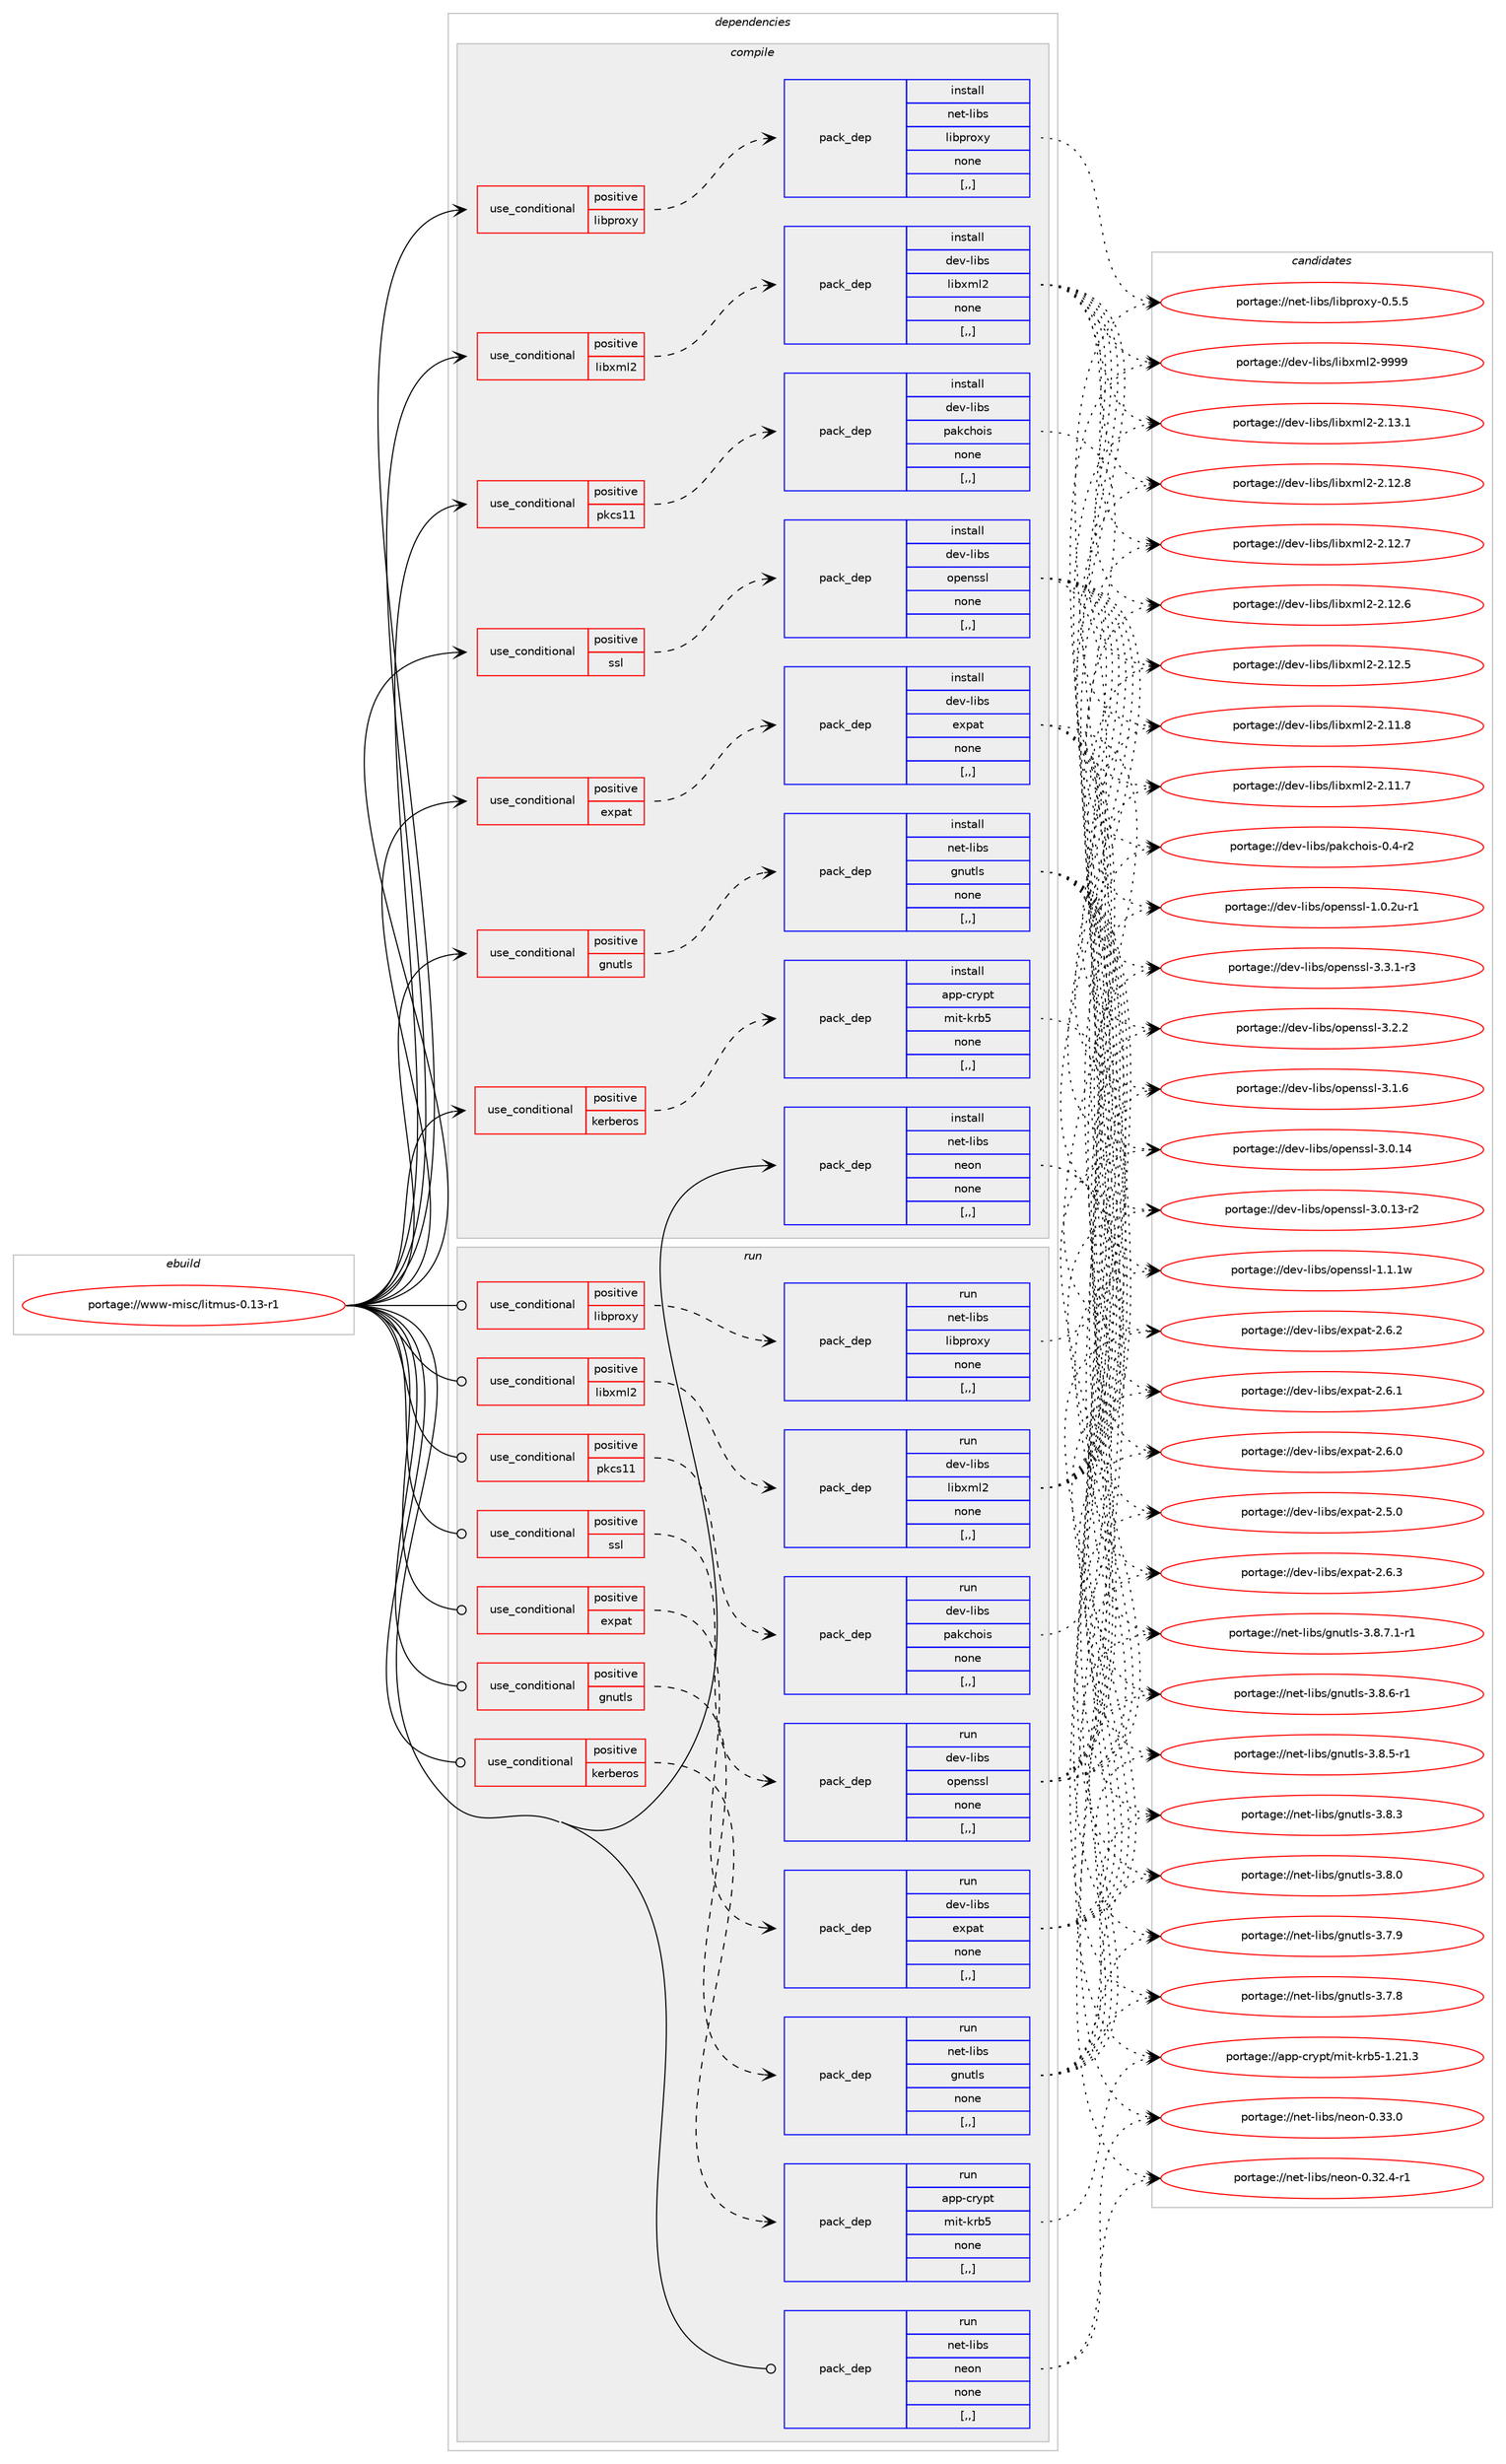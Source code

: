 digraph prolog {

# *************
# Graph options
# *************

newrank=true;
concentrate=true;
compound=true;
graph [rankdir=LR,fontname=Helvetica,fontsize=10,ranksep=1.5];#, ranksep=2.5, nodesep=0.2];
edge  [arrowhead=vee];
node  [fontname=Helvetica,fontsize=10];

# **********
# The ebuild
# **********

subgraph cluster_leftcol {
color=gray;
label=<<i>ebuild</i>>;
id [label="portage://www-misc/litmus-0.13-r1", color=red, width=4, href="../www-misc/litmus-0.13-r1.svg"];
}

# ****************
# The dependencies
# ****************

subgraph cluster_midcol {
color=gray;
label=<<i>dependencies</i>>;
subgraph cluster_compile {
fillcolor="#eeeeee";
style=filled;
label=<<i>compile</i>>;
subgraph cond254976 {
dependency964466 [label=<<TABLE BORDER="0" CELLBORDER="1" CELLSPACING="0" CELLPADDING="4"><TR><TD ROWSPAN="3" CELLPADDING="10">use_conditional</TD></TR><TR><TD>positive</TD></TR><TR><TD>expat</TD></TR></TABLE>>, shape=none, color=red];
subgraph pack702385 {
dependency964467 [label=<<TABLE BORDER="0" CELLBORDER="1" CELLSPACING="0" CELLPADDING="4" WIDTH="220"><TR><TD ROWSPAN="6" CELLPADDING="30">pack_dep</TD></TR><TR><TD WIDTH="110">install</TD></TR><TR><TD>dev-libs</TD></TR><TR><TD>expat</TD></TR><TR><TD>none</TD></TR><TR><TD>[,,]</TD></TR></TABLE>>, shape=none, color=blue];
}
dependency964466:e -> dependency964467:w [weight=20,style="dashed",arrowhead="vee"];
}
id:e -> dependency964466:w [weight=20,style="solid",arrowhead="vee"];
subgraph cond254977 {
dependency964468 [label=<<TABLE BORDER="0" CELLBORDER="1" CELLSPACING="0" CELLPADDING="4"><TR><TD ROWSPAN="3" CELLPADDING="10">use_conditional</TD></TR><TR><TD>positive</TD></TR><TR><TD>gnutls</TD></TR></TABLE>>, shape=none, color=red];
subgraph pack702386 {
dependency964469 [label=<<TABLE BORDER="0" CELLBORDER="1" CELLSPACING="0" CELLPADDING="4" WIDTH="220"><TR><TD ROWSPAN="6" CELLPADDING="30">pack_dep</TD></TR><TR><TD WIDTH="110">install</TD></TR><TR><TD>net-libs</TD></TR><TR><TD>gnutls</TD></TR><TR><TD>none</TD></TR><TR><TD>[,,]</TD></TR></TABLE>>, shape=none, color=blue];
}
dependency964468:e -> dependency964469:w [weight=20,style="dashed",arrowhead="vee"];
}
id:e -> dependency964468:w [weight=20,style="solid",arrowhead="vee"];
subgraph cond254978 {
dependency964470 [label=<<TABLE BORDER="0" CELLBORDER="1" CELLSPACING="0" CELLPADDING="4"><TR><TD ROWSPAN="3" CELLPADDING="10">use_conditional</TD></TR><TR><TD>positive</TD></TR><TR><TD>kerberos</TD></TR></TABLE>>, shape=none, color=red];
subgraph pack702387 {
dependency964471 [label=<<TABLE BORDER="0" CELLBORDER="1" CELLSPACING="0" CELLPADDING="4" WIDTH="220"><TR><TD ROWSPAN="6" CELLPADDING="30">pack_dep</TD></TR><TR><TD WIDTH="110">install</TD></TR><TR><TD>app-crypt</TD></TR><TR><TD>mit-krb5</TD></TR><TR><TD>none</TD></TR><TR><TD>[,,]</TD></TR></TABLE>>, shape=none, color=blue];
}
dependency964470:e -> dependency964471:w [weight=20,style="dashed",arrowhead="vee"];
}
id:e -> dependency964470:w [weight=20,style="solid",arrowhead="vee"];
subgraph cond254979 {
dependency964472 [label=<<TABLE BORDER="0" CELLBORDER="1" CELLSPACING="0" CELLPADDING="4"><TR><TD ROWSPAN="3" CELLPADDING="10">use_conditional</TD></TR><TR><TD>positive</TD></TR><TR><TD>libproxy</TD></TR></TABLE>>, shape=none, color=red];
subgraph pack702388 {
dependency964473 [label=<<TABLE BORDER="0" CELLBORDER="1" CELLSPACING="0" CELLPADDING="4" WIDTH="220"><TR><TD ROWSPAN="6" CELLPADDING="30">pack_dep</TD></TR><TR><TD WIDTH="110">install</TD></TR><TR><TD>net-libs</TD></TR><TR><TD>libproxy</TD></TR><TR><TD>none</TD></TR><TR><TD>[,,]</TD></TR></TABLE>>, shape=none, color=blue];
}
dependency964472:e -> dependency964473:w [weight=20,style="dashed",arrowhead="vee"];
}
id:e -> dependency964472:w [weight=20,style="solid",arrowhead="vee"];
subgraph cond254980 {
dependency964474 [label=<<TABLE BORDER="0" CELLBORDER="1" CELLSPACING="0" CELLPADDING="4"><TR><TD ROWSPAN="3" CELLPADDING="10">use_conditional</TD></TR><TR><TD>positive</TD></TR><TR><TD>libxml2</TD></TR></TABLE>>, shape=none, color=red];
subgraph pack702389 {
dependency964475 [label=<<TABLE BORDER="0" CELLBORDER="1" CELLSPACING="0" CELLPADDING="4" WIDTH="220"><TR><TD ROWSPAN="6" CELLPADDING="30">pack_dep</TD></TR><TR><TD WIDTH="110">install</TD></TR><TR><TD>dev-libs</TD></TR><TR><TD>libxml2</TD></TR><TR><TD>none</TD></TR><TR><TD>[,,]</TD></TR></TABLE>>, shape=none, color=blue];
}
dependency964474:e -> dependency964475:w [weight=20,style="dashed",arrowhead="vee"];
}
id:e -> dependency964474:w [weight=20,style="solid",arrowhead="vee"];
subgraph cond254981 {
dependency964476 [label=<<TABLE BORDER="0" CELLBORDER="1" CELLSPACING="0" CELLPADDING="4"><TR><TD ROWSPAN="3" CELLPADDING="10">use_conditional</TD></TR><TR><TD>positive</TD></TR><TR><TD>pkcs11</TD></TR></TABLE>>, shape=none, color=red];
subgraph pack702390 {
dependency964477 [label=<<TABLE BORDER="0" CELLBORDER="1" CELLSPACING="0" CELLPADDING="4" WIDTH="220"><TR><TD ROWSPAN="6" CELLPADDING="30">pack_dep</TD></TR><TR><TD WIDTH="110">install</TD></TR><TR><TD>dev-libs</TD></TR><TR><TD>pakchois</TD></TR><TR><TD>none</TD></TR><TR><TD>[,,]</TD></TR></TABLE>>, shape=none, color=blue];
}
dependency964476:e -> dependency964477:w [weight=20,style="dashed",arrowhead="vee"];
}
id:e -> dependency964476:w [weight=20,style="solid",arrowhead="vee"];
subgraph cond254982 {
dependency964478 [label=<<TABLE BORDER="0" CELLBORDER="1" CELLSPACING="0" CELLPADDING="4"><TR><TD ROWSPAN="3" CELLPADDING="10">use_conditional</TD></TR><TR><TD>positive</TD></TR><TR><TD>ssl</TD></TR></TABLE>>, shape=none, color=red];
subgraph pack702391 {
dependency964479 [label=<<TABLE BORDER="0" CELLBORDER="1" CELLSPACING="0" CELLPADDING="4" WIDTH="220"><TR><TD ROWSPAN="6" CELLPADDING="30">pack_dep</TD></TR><TR><TD WIDTH="110">install</TD></TR><TR><TD>dev-libs</TD></TR><TR><TD>openssl</TD></TR><TR><TD>none</TD></TR><TR><TD>[,,]</TD></TR></TABLE>>, shape=none, color=blue];
}
dependency964478:e -> dependency964479:w [weight=20,style="dashed",arrowhead="vee"];
}
id:e -> dependency964478:w [weight=20,style="solid",arrowhead="vee"];
subgraph pack702392 {
dependency964480 [label=<<TABLE BORDER="0" CELLBORDER="1" CELLSPACING="0" CELLPADDING="4" WIDTH="220"><TR><TD ROWSPAN="6" CELLPADDING="30">pack_dep</TD></TR><TR><TD WIDTH="110">install</TD></TR><TR><TD>net-libs</TD></TR><TR><TD>neon</TD></TR><TR><TD>none</TD></TR><TR><TD>[,,]</TD></TR></TABLE>>, shape=none, color=blue];
}
id:e -> dependency964480:w [weight=20,style="solid",arrowhead="vee"];
}
subgraph cluster_compileandrun {
fillcolor="#eeeeee";
style=filled;
label=<<i>compile and run</i>>;
}
subgraph cluster_run {
fillcolor="#eeeeee";
style=filled;
label=<<i>run</i>>;
subgraph cond254983 {
dependency964481 [label=<<TABLE BORDER="0" CELLBORDER="1" CELLSPACING="0" CELLPADDING="4"><TR><TD ROWSPAN="3" CELLPADDING="10">use_conditional</TD></TR><TR><TD>positive</TD></TR><TR><TD>expat</TD></TR></TABLE>>, shape=none, color=red];
subgraph pack702393 {
dependency964482 [label=<<TABLE BORDER="0" CELLBORDER="1" CELLSPACING="0" CELLPADDING="4" WIDTH="220"><TR><TD ROWSPAN="6" CELLPADDING="30">pack_dep</TD></TR><TR><TD WIDTH="110">run</TD></TR><TR><TD>dev-libs</TD></TR><TR><TD>expat</TD></TR><TR><TD>none</TD></TR><TR><TD>[,,]</TD></TR></TABLE>>, shape=none, color=blue];
}
dependency964481:e -> dependency964482:w [weight=20,style="dashed",arrowhead="vee"];
}
id:e -> dependency964481:w [weight=20,style="solid",arrowhead="odot"];
subgraph cond254984 {
dependency964483 [label=<<TABLE BORDER="0" CELLBORDER="1" CELLSPACING="0" CELLPADDING="4"><TR><TD ROWSPAN="3" CELLPADDING="10">use_conditional</TD></TR><TR><TD>positive</TD></TR><TR><TD>gnutls</TD></TR></TABLE>>, shape=none, color=red];
subgraph pack702394 {
dependency964484 [label=<<TABLE BORDER="0" CELLBORDER="1" CELLSPACING="0" CELLPADDING="4" WIDTH="220"><TR><TD ROWSPAN="6" CELLPADDING="30">pack_dep</TD></TR><TR><TD WIDTH="110">run</TD></TR><TR><TD>net-libs</TD></TR><TR><TD>gnutls</TD></TR><TR><TD>none</TD></TR><TR><TD>[,,]</TD></TR></TABLE>>, shape=none, color=blue];
}
dependency964483:e -> dependency964484:w [weight=20,style="dashed",arrowhead="vee"];
}
id:e -> dependency964483:w [weight=20,style="solid",arrowhead="odot"];
subgraph cond254985 {
dependency964485 [label=<<TABLE BORDER="0" CELLBORDER="1" CELLSPACING="0" CELLPADDING="4"><TR><TD ROWSPAN="3" CELLPADDING="10">use_conditional</TD></TR><TR><TD>positive</TD></TR><TR><TD>kerberos</TD></TR></TABLE>>, shape=none, color=red];
subgraph pack702395 {
dependency964486 [label=<<TABLE BORDER="0" CELLBORDER="1" CELLSPACING="0" CELLPADDING="4" WIDTH="220"><TR><TD ROWSPAN="6" CELLPADDING="30">pack_dep</TD></TR><TR><TD WIDTH="110">run</TD></TR><TR><TD>app-crypt</TD></TR><TR><TD>mit-krb5</TD></TR><TR><TD>none</TD></TR><TR><TD>[,,]</TD></TR></TABLE>>, shape=none, color=blue];
}
dependency964485:e -> dependency964486:w [weight=20,style="dashed",arrowhead="vee"];
}
id:e -> dependency964485:w [weight=20,style="solid",arrowhead="odot"];
subgraph cond254986 {
dependency964487 [label=<<TABLE BORDER="0" CELLBORDER="1" CELLSPACING="0" CELLPADDING="4"><TR><TD ROWSPAN="3" CELLPADDING="10">use_conditional</TD></TR><TR><TD>positive</TD></TR><TR><TD>libproxy</TD></TR></TABLE>>, shape=none, color=red];
subgraph pack702396 {
dependency964488 [label=<<TABLE BORDER="0" CELLBORDER="1" CELLSPACING="0" CELLPADDING="4" WIDTH="220"><TR><TD ROWSPAN="6" CELLPADDING="30">pack_dep</TD></TR><TR><TD WIDTH="110">run</TD></TR><TR><TD>net-libs</TD></TR><TR><TD>libproxy</TD></TR><TR><TD>none</TD></TR><TR><TD>[,,]</TD></TR></TABLE>>, shape=none, color=blue];
}
dependency964487:e -> dependency964488:w [weight=20,style="dashed",arrowhead="vee"];
}
id:e -> dependency964487:w [weight=20,style="solid",arrowhead="odot"];
subgraph cond254987 {
dependency964489 [label=<<TABLE BORDER="0" CELLBORDER="1" CELLSPACING="0" CELLPADDING="4"><TR><TD ROWSPAN="3" CELLPADDING="10">use_conditional</TD></TR><TR><TD>positive</TD></TR><TR><TD>libxml2</TD></TR></TABLE>>, shape=none, color=red];
subgraph pack702397 {
dependency964490 [label=<<TABLE BORDER="0" CELLBORDER="1" CELLSPACING="0" CELLPADDING="4" WIDTH="220"><TR><TD ROWSPAN="6" CELLPADDING="30">pack_dep</TD></TR><TR><TD WIDTH="110">run</TD></TR><TR><TD>dev-libs</TD></TR><TR><TD>libxml2</TD></TR><TR><TD>none</TD></TR><TR><TD>[,,]</TD></TR></TABLE>>, shape=none, color=blue];
}
dependency964489:e -> dependency964490:w [weight=20,style="dashed",arrowhead="vee"];
}
id:e -> dependency964489:w [weight=20,style="solid",arrowhead="odot"];
subgraph cond254988 {
dependency964491 [label=<<TABLE BORDER="0" CELLBORDER="1" CELLSPACING="0" CELLPADDING="4"><TR><TD ROWSPAN="3" CELLPADDING="10">use_conditional</TD></TR><TR><TD>positive</TD></TR><TR><TD>pkcs11</TD></TR></TABLE>>, shape=none, color=red];
subgraph pack702398 {
dependency964492 [label=<<TABLE BORDER="0" CELLBORDER="1" CELLSPACING="0" CELLPADDING="4" WIDTH="220"><TR><TD ROWSPAN="6" CELLPADDING="30">pack_dep</TD></TR><TR><TD WIDTH="110">run</TD></TR><TR><TD>dev-libs</TD></TR><TR><TD>pakchois</TD></TR><TR><TD>none</TD></TR><TR><TD>[,,]</TD></TR></TABLE>>, shape=none, color=blue];
}
dependency964491:e -> dependency964492:w [weight=20,style="dashed",arrowhead="vee"];
}
id:e -> dependency964491:w [weight=20,style="solid",arrowhead="odot"];
subgraph cond254989 {
dependency964493 [label=<<TABLE BORDER="0" CELLBORDER="1" CELLSPACING="0" CELLPADDING="4"><TR><TD ROWSPAN="3" CELLPADDING="10">use_conditional</TD></TR><TR><TD>positive</TD></TR><TR><TD>ssl</TD></TR></TABLE>>, shape=none, color=red];
subgraph pack702399 {
dependency964494 [label=<<TABLE BORDER="0" CELLBORDER="1" CELLSPACING="0" CELLPADDING="4" WIDTH="220"><TR><TD ROWSPAN="6" CELLPADDING="30">pack_dep</TD></TR><TR><TD WIDTH="110">run</TD></TR><TR><TD>dev-libs</TD></TR><TR><TD>openssl</TD></TR><TR><TD>none</TD></TR><TR><TD>[,,]</TD></TR></TABLE>>, shape=none, color=blue];
}
dependency964493:e -> dependency964494:w [weight=20,style="dashed",arrowhead="vee"];
}
id:e -> dependency964493:w [weight=20,style="solid",arrowhead="odot"];
subgraph pack702400 {
dependency964495 [label=<<TABLE BORDER="0" CELLBORDER="1" CELLSPACING="0" CELLPADDING="4" WIDTH="220"><TR><TD ROWSPAN="6" CELLPADDING="30">pack_dep</TD></TR><TR><TD WIDTH="110">run</TD></TR><TR><TD>net-libs</TD></TR><TR><TD>neon</TD></TR><TR><TD>none</TD></TR><TR><TD>[,,]</TD></TR></TABLE>>, shape=none, color=blue];
}
id:e -> dependency964495:w [weight=20,style="solid",arrowhead="odot"];
}
}

# **************
# The candidates
# **************

subgraph cluster_choices {
rank=same;
color=gray;
label=<<i>candidates</i>>;

subgraph choice702385 {
color=black;
nodesep=1;
choice10010111845108105981154710112011297116455046544651 [label="portage://dev-libs/expat-2.6.3", color=red, width=4,href="../dev-libs/expat-2.6.3.svg"];
choice10010111845108105981154710112011297116455046544650 [label="portage://dev-libs/expat-2.6.2", color=red, width=4,href="../dev-libs/expat-2.6.2.svg"];
choice10010111845108105981154710112011297116455046544649 [label="portage://dev-libs/expat-2.6.1", color=red, width=4,href="../dev-libs/expat-2.6.1.svg"];
choice10010111845108105981154710112011297116455046544648 [label="portage://dev-libs/expat-2.6.0", color=red, width=4,href="../dev-libs/expat-2.6.0.svg"];
choice10010111845108105981154710112011297116455046534648 [label="portage://dev-libs/expat-2.5.0", color=red, width=4,href="../dev-libs/expat-2.5.0.svg"];
dependency964467:e -> choice10010111845108105981154710112011297116455046544651:w [style=dotted,weight="100"];
dependency964467:e -> choice10010111845108105981154710112011297116455046544650:w [style=dotted,weight="100"];
dependency964467:e -> choice10010111845108105981154710112011297116455046544649:w [style=dotted,weight="100"];
dependency964467:e -> choice10010111845108105981154710112011297116455046544648:w [style=dotted,weight="100"];
dependency964467:e -> choice10010111845108105981154710112011297116455046534648:w [style=dotted,weight="100"];
}
subgraph choice702386 {
color=black;
nodesep=1;
choice11010111645108105981154710311011711610811545514656465546494511449 [label="portage://net-libs/gnutls-3.8.7.1-r1", color=red, width=4,href="../net-libs/gnutls-3.8.7.1-r1.svg"];
choice1101011164510810598115471031101171161081154551465646544511449 [label="portage://net-libs/gnutls-3.8.6-r1", color=red, width=4,href="../net-libs/gnutls-3.8.6-r1.svg"];
choice1101011164510810598115471031101171161081154551465646534511449 [label="portage://net-libs/gnutls-3.8.5-r1", color=red, width=4,href="../net-libs/gnutls-3.8.5-r1.svg"];
choice110101116451081059811547103110117116108115455146564651 [label="portage://net-libs/gnutls-3.8.3", color=red, width=4,href="../net-libs/gnutls-3.8.3.svg"];
choice110101116451081059811547103110117116108115455146564648 [label="portage://net-libs/gnutls-3.8.0", color=red, width=4,href="../net-libs/gnutls-3.8.0.svg"];
choice110101116451081059811547103110117116108115455146554657 [label="portage://net-libs/gnutls-3.7.9", color=red, width=4,href="../net-libs/gnutls-3.7.9.svg"];
choice110101116451081059811547103110117116108115455146554656 [label="portage://net-libs/gnutls-3.7.8", color=red, width=4,href="../net-libs/gnutls-3.7.8.svg"];
dependency964469:e -> choice11010111645108105981154710311011711610811545514656465546494511449:w [style=dotted,weight="100"];
dependency964469:e -> choice1101011164510810598115471031101171161081154551465646544511449:w [style=dotted,weight="100"];
dependency964469:e -> choice1101011164510810598115471031101171161081154551465646534511449:w [style=dotted,weight="100"];
dependency964469:e -> choice110101116451081059811547103110117116108115455146564651:w [style=dotted,weight="100"];
dependency964469:e -> choice110101116451081059811547103110117116108115455146564648:w [style=dotted,weight="100"];
dependency964469:e -> choice110101116451081059811547103110117116108115455146554657:w [style=dotted,weight="100"];
dependency964469:e -> choice110101116451081059811547103110117116108115455146554656:w [style=dotted,weight="100"];
}
subgraph choice702387 {
color=black;
nodesep=1;
choice9711211245991141211121164710910511645107114985345494650494651 [label="portage://app-crypt/mit-krb5-1.21.3", color=red, width=4,href="../app-crypt/mit-krb5-1.21.3.svg"];
dependency964471:e -> choice9711211245991141211121164710910511645107114985345494650494651:w [style=dotted,weight="100"];
}
subgraph choice702388 {
color=black;
nodesep=1;
choice11010111645108105981154710810598112114111120121454846534653 [label="portage://net-libs/libproxy-0.5.5", color=red, width=4,href="../net-libs/libproxy-0.5.5.svg"];
dependency964473:e -> choice11010111645108105981154710810598112114111120121454846534653:w [style=dotted,weight="100"];
}
subgraph choice702389 {
color=black;
nodesep=1;
choice10010111845108105981154710810598120109108504557575757 [label="portage://dev-libs/libxml2-9999", color=red, width=4,href="../dev-libs/libxml2-9999.svg"];
choice100101118451081059811547108105981201091085045504649514649 [label="portage://dev-libs/libxml2-2.13.1", color=red, width=4,href="../dev-libs/libxml2-2.13.1.svg"];
choice100101118451081059811547108105981201091085045504649504656 [label="portage://dev-libs/libxml2-2.12.8", color=red, width=4,href="../dev-libs/libxml2-2.12.8.svg"];
choice100101118451081059811547108105981201091085045504649504655 [label="portage://dev-libs/libxml2-2.12.7", color=red, width=4,href="../dev-libs/libxml2-2.12.7.svg"];
choice100101118451081059811547108105981201091085045504649504654 [label="portage://dev-libs/libxml2-2.12.6", color=red, width=4,href="../dev-libs/libxml2-2.12.6.svg"];
choice100101118451081059811547108105981201091085045504649504653 [label="portage://dev-libs/libxml2-2.12.5", color=red, width=4,href="../dev-libs/libxml2-2.12.5.svg"];
choice100101118451081059811547108105981201091085045504649494656 [label="portage://dev-libs/libxml2-2.11.8", color=red, width=4,href="../dev-libs/libxml2-2.11.8.svg"];
choice100101118451081059811547108105981201091085045504649494655 [label="portage://dev-libs/libxml2-2.11.7", color=red, width=4,href="../dev-libs/libxml2-2.11.7.svg"];
dependency964475:e -> choice10010111845108105981154710810598120109108504557575757:w [style=dotted,weight="100"];
dependency964475:e -> choice100101118451081059811547108105981201091085045504649514649:w [style=dotted,weight="100"];
dependency964475:e -> choice100101118451081059811547108105981201091085045504649504656:w [style=dotted,weight="100"];
dependency964475:e -> choice100101118451081059811547108105981201091085045504649504655:w [style=dotted,weight="100"];
dependency964475:e -> choice100101118451081059811547108105981201091085045504649504654:w [style=dotted,weight="100"];
dependency964475:e -> choice100101118451081059811547108105981201091085045504649504653:w [style=dotted,weight="100"];
dependency964475:e -> choice100101118451081059811547108105981201091085045504649494656:w [style=dotted,weight="100"];
dependency964475:e -> choice100101118451081059811547108105981201091085045504649494655:w [style=dotted,weight="100"];
}
subgraph choice702390 {
color=black;
nodesep=1;
choice1001011184510810598115471129710799104111105115454846524511450 [label="portage://dev-libs/pakchois-0.4-r2", color=red, width=4,href="../dev-libs/pakchois-0.4-r2.svg"];
dependency964477:e -> choice1001011184510810598115471129710799104111105115454846524511450:w [style=dotted,weight="100"];
}
subgraph choice702391 {
color=black;
nodesep=1;
choice1001011184510810598115471111121011101151151084551465146494511451 [label="portage://dev-libs/openssl-3.3.1-r3", color=red, width=4,href="../dev-libs/openssl-3.3.1-r3.svg"];
choice100101118451081059811547111112101110115115108455146504650 [label="portage://dev-libs/openssl-3.2.2", color=red, width=4,href="../dev-libs/openssl-3.2.2.svg"];
choice100101118451081059811547111112101110115115108455146494654 [label="portage://dev-libs/openssl-3.1.6", color=red, width=4,href="../dev-libs/openssl-3.1.6.svg"];
choice10010111845108105981154711111210111011511510845514648464952 [label="portage://dev-libs/openssl-3.0.14", color=red, width=4,href="../dev-libs/openssl-3.0.14.svg"];
choice100101118451081059811547111112101110115115108455146484649514511450 [label="portage://dev-libs/openssl-3.0.13-r2", color=red, width=4,href="../dev-libs/openssl-3.0.13-r2.svg"];
choice100101118451081059811547111112101110115115108454946494649119 [label="portage://dev-libs/openssl-1.1.1w", color=red, width=4,href="../dev-libs/openssl-1.1.1w.svg"];
choice1001011184510810598115471111121011101151151084549464846501174511449 [label="portage://dev-libs/openssl-1.0.2u-r1", color=red, width=4,href="../dev-libs/openssl-1.0.2u-r1.svg"];
dependency964479:e -> choice1001011184510810598115471111121011101151151084551465146494511451:w [style=dotted,weight="100"];
dependency964479:e -> choice100101118451081059811547111112101110115115108455146504650:w [style=dotted,weight="100"];
dependency964479:e -> choice100101118451081059811547111112101110115115108455146494654:w [style=dotted,weight="100"];
dependency964479:e -> choice10010111845108105981154711111210111011511510845514648464952:w [style=dotted,weight="100"];
dependency964479:e -> choice100101118451081059811547111112101110115115108455146484649514511450:w [style=dotted,weight="100"];
dependency964479:e -> choice100101118451081059811547111112101110115115108454946494649119:w [style=dotted,weight="100"];
dependency964479:e -> choice1001011184510810598115471111121011101151151084549464846501174511449:w [style=dotted,weight="100"];
}
subgraph choice702392 {
color=black;
nodesep=1;
choice11010111645108105981154711010111111045484651514648 [label="portage://net-libs/neon-0.33.0", color=red, width=4,href="../net-libs/neon-0.33.0.svg"];
choice110101116451081059811547110101111110454846515046524511449 [label="portage://net-libs/neon-0.32.4-r1", color=red, width=4,href="../net-libs/neon-0.32.4-r1.svg"];
dependency964480:e -> choice11010111645108105981154711010111111045484651514648:w [style=dotted,weight="100"];
dependency964480:e -> choice110101116451081059811547110101111110454846515046524511449:w [style=dotted,weight="100"];
}
subgraph choice702393 {
color=black;
nodesep=1;
choice10010111845108105981154710112011297116455046544651 [label="portage://dev-libs/expat-2.6.3", color=red, width=4,href="../dev-libs/expat-2.6.3.svg"];
choice10010111845108105981154710112011297116455046544650 [label="portage://dev-libs/expat-2.6.2", color=red, width=4,href="../dev-libs/expat-2.6.2.svg"];
choice10010111845108105981154710112011297116455046544649 [label="portage://dev-libs/expat-2.6.1", color=red, width=4,href="../dev-libs/expat-2.6.1.svg"];
choice10010111845108105981154710112011297116455046544648 [label="portage://dev-libs/expat-2.6.0", color=red, width=4,href="../dev-libs/expat-2.6.0.svg"];
choice10010111845108105981154710112011297116455046534648 [label="portage://dev-libs/expat-2.5.0", color=red, width=4,href="../dev-libs/expat-2.5.0.svg"];
dependency964482:e -> choice10010111845108105981154710112011297116455046544651:w [style=dotted,weight="100"];
dependency964482:e -> choice10010111845108105981154710112011297116455046544650:w [style=dotted,weight="100"];
dependency964482:e -> choice10010111845108105981154710112011297116455046544649:w [style=dotted,weight="100"];
dependency964482:e -> choice10010111845108105981154710112011297116455046544648:w [style=dotted,weight="100"];
dependency964482:e -> choice10010111845108105981154710112011297116455046534648:w [style=dotted,weight="100"];
}
subgraph choice702394 {
color=black;
nodesep=1;
choice11010111645108105981154710311011711610811545514656465546494511449 [label="portage://net-libs/gnutls-3.8.7.1-r1", color=red, width=4,href="../net-libs/gnutls-3.8.7.1-r1.svg"];
choice1101011164510810598115471031101171161081154551465646544511449 [label="portage://net-libs/gnutls-3.8.6-r1", color=red, width=4,href="../net-libs/gnutls-3.8.6-r1.svg"];
choice1101011164510810598115471031101171161081154551465646534511449 [label="portage://net-libs/gnutls-3.8.5-r1", color=red, width=4,href="../net-libs/gnutls-3.8.5-r1.svg"];
choice110101116451081059811547103110117116108115455146564651 [label="portage://net-libs/gnutls-3.8.3", color=red, width=4,href="../net-libs/gnutls-3.8.3.svg"];
choice110101116451081059811547103110117116108115455146564648 [label="portage://net-libs/gnutls-3.8.0", color=red, width=4,href="../net-libs/gnutls-3.8.0.svg"];
choice110101116451081059811547103110117116108115455146554657 [label="portage://net-libs/gnutls-3.7.9", color=red, width=4,href="../net-libs/gnutls-3.7.9.svg"];
choice110101116451081059811547103110117116108115455146554656 [label="portage://net-libs/gnutls-3.7.8", color=red, width=4,href="../net-libs/gnutls-3.7.8.svg"];
dependency964484:e -> choice11010111645108105981154710311011711610811545514656465546494511449:w [style=dotted,weight="100"];
dependency964484:e -> choice1101011164510810598115471031101171161081154551465646544511449:w [style=dotted,weight="100"];
dependency964484:e -> choice1101011164510810598115471031101171161081154551465646534511449:w [style=dotted,weight="100"];
dependency964484:e -> choice110101116451081059811547103110117116108115455146564651:w [style=dotted,weight="100"];
dependency964484:e -> choice110101116451081059811547103110117116108115455146564648:w [style=dotted,weight="100"];
dependency964484:e -> choice110101116451081059811547103110117116108115455146554657:w [style=dotted,weight="100"];
dependency964484:e -> choice110101116451081059811547103110117116108115455146554656:w [style=dotted,weight="100"];
}
subgraph choice702395 {
color=black;
nodesep=1;
choice9711211245991141211121164710910511645107114985345494650494651 [label="portage://app-crypt/mit-krb5-1.21.3", color=red, width=4,href="../app-crypt/mit-krb5-1.21.3.svg"];
dependency964486:e -> choice9711211245991141211121164710910511645107114985345494650494651:w [style=dotted,weight="100"];
}
subgraph choice702396 {
color=black;
nodesep=1;
choice11010111645108105981154710810598112114111120121454846534653 [label="portage://net-libs/libproxy-0.5.5", color=red, width=4,href="../net-libs/libproxy-0.5.5.svg"];
dependency964488:e -> choice11010111645108105981154710810598112114111120121454846534653:w [style=dotted,weight="100"];
}
subgraph choice702397 {
color=black;
nodesep=1;
choice10010111845108105981154710810598120109108504557575757 [label="portage://dev-libs/libxml2-9999", color=red, width=4,href="../dev-libs/libxml2-9999.svg"];
choice100101118451081059811547108105981201091085045504649514649 [label="portage://dev-libs/libxml2-2.13.1", color=red, width=4,href="../dev-libs/libxml2-2.13.1.svg"];
choice100101118451081059811547108105981201091085045504649504656 [label="portage://dev-libs/libxml2-2.12.8", color=red, width=4,href="../dev-libs/libxml2-2.12.8.svg"];
choice100101118451081059811547108105981201091085045504649504655 [label="portage://dev-libs/libxml2-2.12.7", color=red, width=4,href="../dev-libs/libxml2-2.12.7.svg"];
choice100101118451081059811547108105981201091085045504649504654 [label="portage://dev-libs/libxml2-2.12.6", color=red, width=4,href="../dev-libs/libxml2-2.12.6.svg"];
choice100101118451081059811547108105981201091085045504649504653 [label="portage://dev-libs/libxml2-2.12.5", color=red, width=4,href="../dev-libs/libxml2-2.12.5.svg"];
choice100101118451081059811547108105981201091085045504649494656 [label="portage://dev-libs/libxml2-2.11.8", color=red, width=4,href="../dev-libs/libxml2-2.11.8.svg"];
choice100101118451081059811547108105981201091085045504649494655 [label="portage://dev-libs/libxml2-2.11.7", color=red, width=4,href="../dev-libs/libxml2-2.11.7.svg"];
dependency964490:e -> choice10010111845108105981154710810598120109108504557575757:w [style=dotted,weight="100"];
dependency964490:e -> choice100101118451081059811547108105981201091085045504649514649:w [style=dotted,weight="100"];
dependency964490:e -> choice100101118451081059811547108105981201091085045504649504656:w [style=dotted,weight="100"];
dependency964490:e -> choice100101118451081059811547108105981201091085045504649504655:w [style=dotted,weight="100"];
dependency964490:e -> choice100101118451081059811547108105981201091085045504649504654:w [style=dotted,weight="100"];
dependency964490:e -> choice100101118451081059811547108105981201091085045504649504653:w [style=dotted,weight="100"];
dependency964490:e -> choice100101118451081059811547108105981201091085045504649494656:w [style=dotted,weight="100"];
dependency964490:e -> choice100101118451081059811547108105981201091085045504649494655:w [style=dotted,weight="100"];
}
subgraph choice702398 {
color=black;
nodesep=1;
choice1001011184510810598115471129710799104111105115454846524511450 [label="portage://dev-libs/pakchois-0.4-r2", color=red, width=4,href="../dev-libs/pakchois-0.4-r2.svg"];
dependency964492:e -> choice1001011184510810598115471129710799104111105115454846524511450:w [style=dotted,weight="100"];
}
subgraph choice702399 {
color=black;
nodesep=1;
choice1001011184510810598115471111121011101151151084551465146494511451 [label="portage://dev-libs/openssl-3.3.1-r3", color=red, width=4,href="../dev-libs/openssl-3.3.1-r3.svg"];
choice100101118451081059811547111112101110115115108455146504650 [label="portage://dev-libs/openssl-3.2.2", color=red, width=4,href="../dev-libs/openssl-3.2.2.svg"];
choice100101118451081059811547111112101110115115108455146494654 [label="portage://dev-libs/openssl-3.1.6", color=red, width=4,href="../dev-libs/openssl-3.1.6.svg"];
choice10010111845108105981154711111210111011511510845514648464952 [label="portage://dev-libs/openssl-3.0.14", color=red, width=4,href="../dev-libs/openssl-3.0.14.svg"];
choice100101118451081059811547111112101110115115108455146484649514511450 [label="portage://dev-libs/openssl-3.0.13-r2", color=red, width=4,href="../dev-libs/openssl-3.0.13-r2.svg"];
choice100101118451081059811547111112101110115115108454946494649119 [label="portage://dev-libs/openssl-1.1.1w", color=red, width=4,href="../dev-libs/openssl-1.1.1w.svg"];
choice1001011184510810598115471111121011101151151084549464846501174511449 [label="portage://dev-libs/openssl-1.0.2u-r1", color=red, width=4,href="../dev-libs/openssl-1.0.2u-r1.svg"];
dependency964494:e -> choice1001011184510810598115471111121011101151151084551465146494511451:w [style=dotted,weight="100"];
dependency964494:e -> choice100101118451081059811547111112101110115115108455146504650:w [style=dotted,weight="100"];
dependency964494:e -> choice100101118451081059811547111112101110115115108455146494654:w [style=dotted,weight="100"];
dependency964494:e -> choice10010111845108105981154711111210111011511510845514648464952:w [style=dotted,weight="100"];
dependency964494:e -> choice100101118451081059811547111112101110115115108455146484649514511450:w [style=dotted,weight="100"];
dependency964494:e -> choice100101118451081059811547111112101110115115108454946494649119:w [style=dotted,weight="100"];
dependency964494:e -> choice1001011184510810598115471111121011101151151084549464846501174511449:w [style=dotted,weight="100"];
}
subgraph choice702400 {
color=black;
nodesep=1;
choice11010111645108105981154711010111111045484651514648 [label="portage://net-libs/neon-0.33.0", color=red, width=4,href="../net-libs/neon-0.33.0.svg"];
choice110101116451081059811547110101111110454846515046524511449 [label="portage://net-libs/neon-0.32.4-r1", color=red, width=4,href="../net-libs/neon-0.32.4-r1.svg"];
dependency964495:e -> choice11010111645108105981154711010111111045484651514648:w [style=dotted,weight="100"];
dependency964495:e -> choice110101116451081059811547110101111110454846515046524511449:w [style=dotted,weight="100"];
}
}

}
